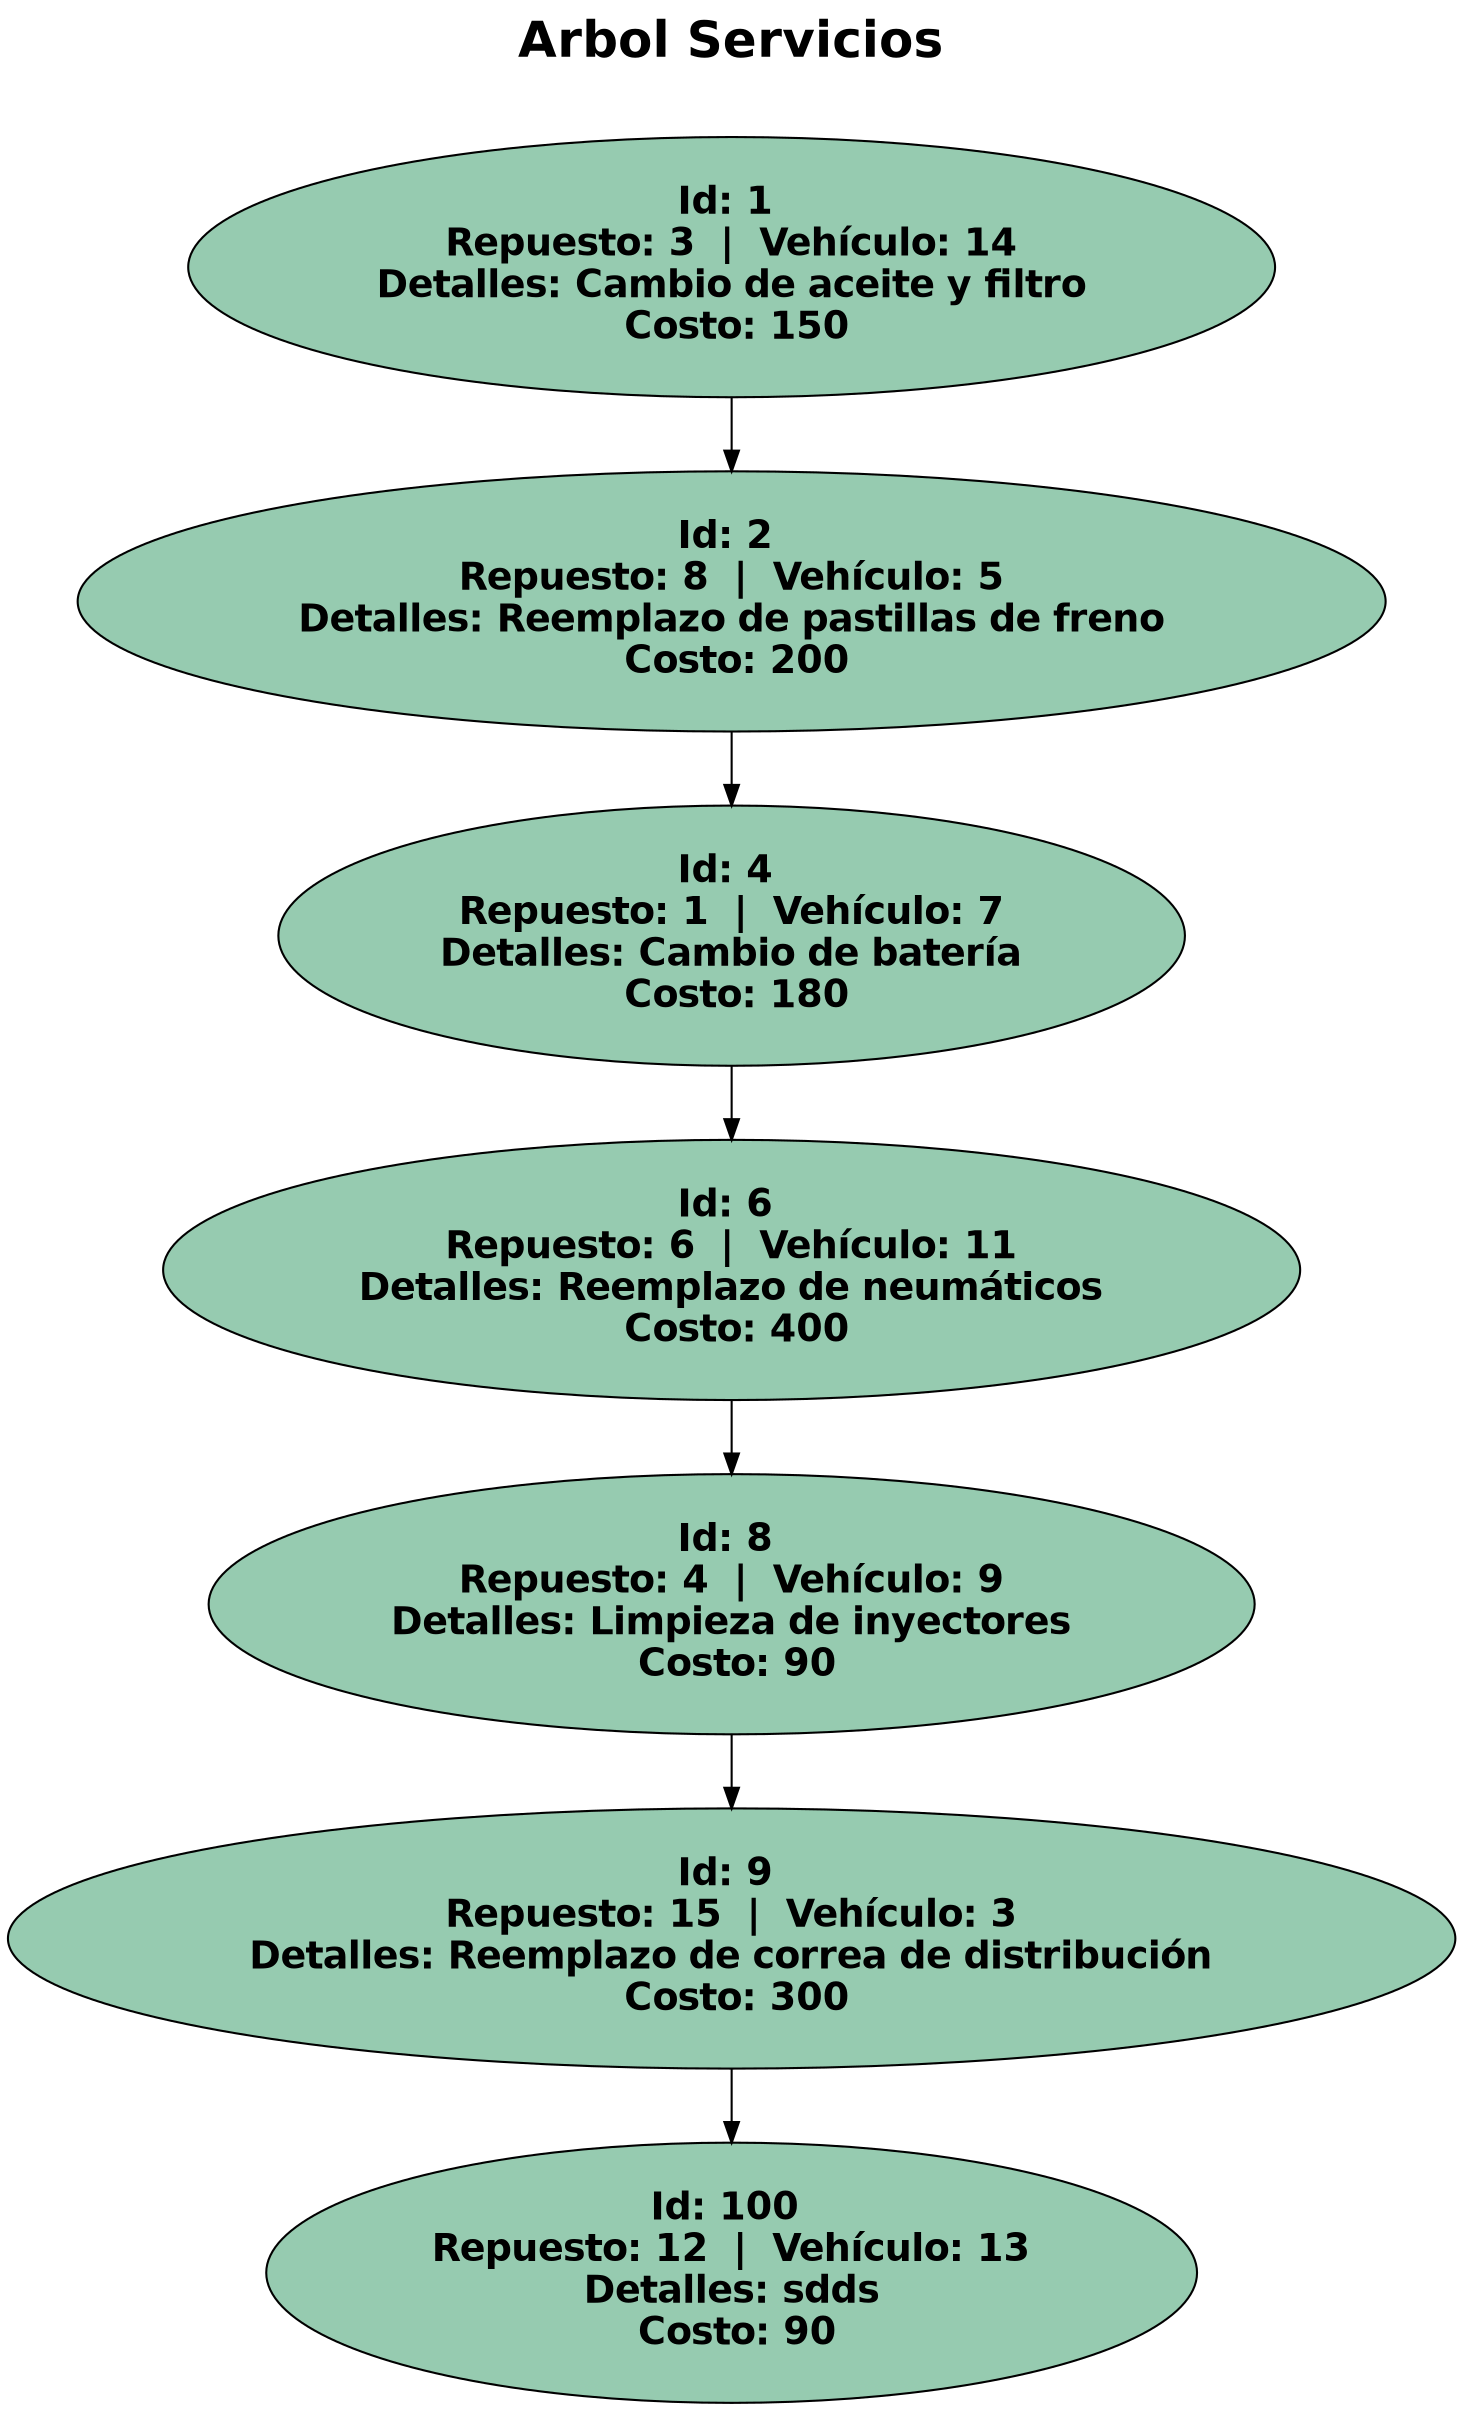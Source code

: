 digraph G {
label = "Arbol Servicios

";

labelloc = "t";
fontsize = 24;
fontname = "Helvetica-Bold";
 1 [label="Id: 1 \n Repuesto: 3  |  Vehículo: 14 \n Detalles: Cambio de aceite y filtro \n Costo: 150" style="filled" fillcolor="#96cbb0" fontname="Helvetica-Bold" fontsize = 18 ];
  1 -> 2;
 2 [label="Id: 2 \n Repuesto: 8  |  Vehículo: 5 \n Detalles: Reemplazo de pastillas de freno \n Costo: 200" style="filled" fillcolor="#96cbb0" fontname="Helvetica-Bold" fontsize = 18 ];
  2 -> 4;
 4 [label="Id: 4 \n Repuesto: 1  |  Vehículo: 7 \n Detalles: Cambio de batería \n Costo: 180" style="filled" fillcolor="#96cbb0" fontname="Helvetica-Bold" fontsize = 18 ];
  4 -> 6;
 6 [label="Id: 6 \n Repuesto: 6  |  Vehículo: 11 \n Detalles: Reemplazo de neumáticos \n Costo: 400" style="filled" fillcolor="#96cbb0" fontname="Helvetica-Bold" fontsize = 18 ];
  6 -> 8;
 8 [label="Id: 8 \n Repuesto: 4  |  Vehículo: 9 \n Detalles: Limpieza de inyectores \n Costo: 90" style="filled" fillcolor="#96cbb0" fontname="Helvetica-Bold" fontsize = 18 ];
  8 -> 9;
 9 [label="Id: 9 \n Repuesto: 15  |  Vehículo: 3 \n Detalles: Reemplazo de correa de distribución \n Costo: 300" style="filled" fillcolor="#96cbb0" fontname="Helvetica-Bold" fontsize = 18 ];
  9 -> 100;
 100 [label="Id: 100 \n Repuesto: 12  |  Vehículo: 13 \n Detalles: sdds \n Costo: 90" style="filled" fillcolor="#96cbb0" fontname="Helvetica-Bold" fontsize = 18 ];
}
